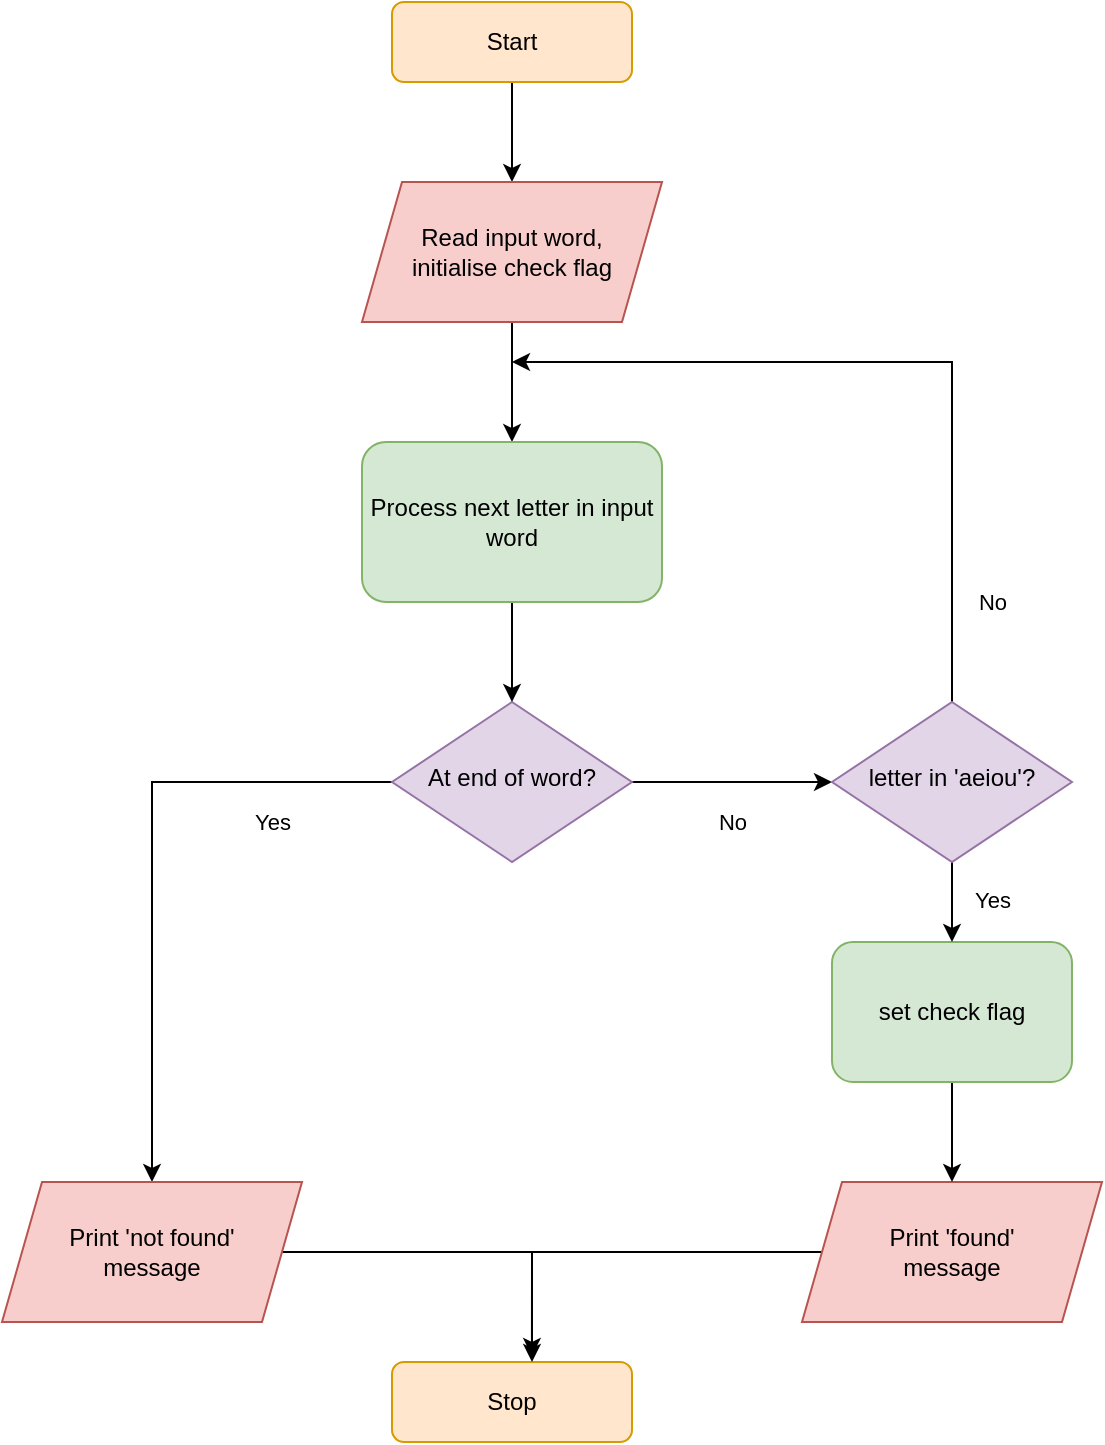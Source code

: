<mxfile version="18.2.0" type="device"><diagram id="C5RBs43oDa-KdzZeNtuy" name="Page-1"><mxGraphModel dx="1422" dy="794" grid="1" gridSize="10" guides="1" tooltips="1" connect="1" arrows="1" fold="1" page="1" pageScale="1" pageWidth="827" pageHeight="1169" math="0" shadow="0"><root><mxCell id="WIyWlLk6GJQsqaUBKTNV-0"/><mxCell id="WIyWlLk6GJQsqaUBKTNV-1" parent="WIyWlLk6GJQsqaUBKTNV-0"/><mxCell id="U-nPpS-kRENwz76sk8Aw-7" style="edgeStyle=orthogonalEdgeStyle;rounded=0;orthogonalLoop=1;jettySize=auto;html=1;exitX=0.5;exitY=1;exitDx=0;exitDy=0;entryX=0.5;entryY=0;entryDx=0;entryDy=0;" parent="WIyWlLk6GJQsqaUBKTNV-1" source="WIyWlLk6GJQsqaUBKTNV-3" target="U-nPpS-kRENwz76sk8Aw-1" edge="1"><mxGeometry relative="1" as="geometry"/></mxCell><mxCell id="WIyWlLk6GJQsqaUBKTNV-3" value="Start" style="rounded=1;whiteSpace=wrap;html=1;fontSize=12;glass=0;strokeWidth=1;shadow=0;fillColor=#ffe6cc;strokeColor=#d79b00;" parent="WIyWlLk6GJQsqaUBKTNV-1" vertex="1"><mxGeometry x="340" y="20" width="120" height="40" as="geometry"/></mxCell><mxCell id="U-nPpS-kRENwz76sk8Aw-13" value="Yes" style="edgeStyle=orthogonalEdgeStyle;rounded=0;orthogonalLoop=1;jettySize=auto;html=1;entryX=0.5;entryY=0;entryDx=0;entryDy=0;" parent="WIyWlLk6GJQsqaUBKTNV-1" source="WIyWlLk6GJQsqaUBKTNV-6" target="U-nPpS-kRENwz76sk8Aw-20" edge="1"><mxGeometry x="-0.625" y="20" relative="1" as="geometry"><mxPoint x="220" y="560" as="targetPoint"/><mxPoint as="offset"/></mxGeometry></mxCell><mxCell id="U-nPpS-kRENwz76sk8Aw-37" value="No" style="edgeStyle=orthogonalEdgeStyle;rounded=0;orthogonalLoop=1;jettySize=auto;html=1;exitX=1;exitY=0.5;exitDx=0;exitDy=0;" parent="WIyWlLk6GJQsqaUBKTNV-1" source="WIyWlLk6GJQsqaUBKTNV-6" target="U-nPpS-kRENwz76sk8Aw-28" edge="1"><mxGeometry y="-20" relative="1" as="geometry"><mxPoint as="offset"/></mxGeometry></mxCell><mxCell id="WIyWlLk6GJQsqaUBKTNV-6" value="At end of word?" style="rhombus;whiteSpace=wrap;html=1;shadow=0;fontFamily=Helvetica;fontSize=12;align=center;strokeWidth=1;spacing=6;spacingTop=-4;fillColor=#e1d5e7;strokeColor=#9673a6;" parent="WIyWlLk6GJQsqaUBKTNV-1" vertex="1"><mxGeometry x="340" y="370" width="120" height="80" as="geometry"/></mxCell><mxCell id="WIyWlLk6GJQsqaUBKTNV-11" value="Stop" style="rounded=1;whiteSpace=wrap;html=1;fontSize=12;glass=0;strokeWidth=1;shadow=0;fillColor=#ffe6cc;strokeColor=#d79b00;" parent="WIyWlLk6GJQsqaUBKTNV-1" vertex="1"><mxGeometry x="340" y="700" width="120" height="40" as="geometry"/></mxCell><mxCell id="U-nPpS-kRENwz76sk8Aw-19" style="edgeStyle=orthogonalEdgeStyle;rounded=0;orthogonalLoop=1;jettySize=auto;html=1;exitX=0.5;exitY=1;exitDx=0;exitDy=0;entryX=0.5;entryY=0;entryDx=0;entryDy=0;" parent="WIyWlLk6GJQsqaUBKTNV-1" source="U-nPpS-kRENwz76sk8Aw-1" target="U-nPpS-kRENwz76sk8Aw-17" edge="1"><mxGeometry relative="1" as="geometry"/></mxCell><mxCell id="U-nPpS-kRENwz76sk8Aw-1" value="Read input word, &lt;br&gt;initialise check flag" style="shape=parallelogram;perimeter=parallelogramPerimeter;whiteSpace=wrap;html=1;fixedSize=1;fillColor=#f8cecc;strokeColor=#b85450;" parent="WIyWlLk6GJQsqaUBKTNV-1" vertex="1"><mxGeometry x="325" y="110" width="150" height="70" as="geometry"/></mxCell><mxCell id="U-nPpS-kRENwz76sk8Aw-26" value="" style="edgeStyle=orthogonalEdgeStyle;rounded=0;orthogonalLoop=1;jettySize=auto;html=1;" parent="WIyWlLk6GJQsqaUBKTNV-1" source="U-nPpS-kRENwz76sk8Aw-17" target="WIyWlLk6GJQsqaUBKTNV-6" edge="1"><mxGeometry relative="1" as="geometry"/></mxCell><mxCell id="U-nPpS-kRENwz76sk8Aw-17" value="Process next letter in input word" style="rounded=1;whiteSpace=wrap;html=1;fontSize=12;glass=0;strokeWidth=1;shadow=0;fillColor=#d5e8d4;strokeColor=#82b366;" parent="WIyWlLk6GJQsqaUBKTNV-1" vertex="1"><mxGeometry x="325" y="240" width="150" height="80" as="geometry"/></mxCell><mxCell id="U-nPpS-kRENwz76sk8Aw-35" style="edgeStyle=orthogonalEdgeStyle;rounded=0;orthogonalLoop=1;jettySize=auto;html=1;" parent="WIyWlLk6GJQsqaUBKTNV-1" source="U-nPpS-kRENwz76sk8Aw-20" target="WIyWlLk6GJQsqaUBKTNV-11" edge="1"><mxGeometry relative="1" as="geometry"><mxPoint x="400" y="690" as="targetPoint"/><Array as="points"><mxPoint x="410" y="645"/></Array></mxGeometry></mxCell><mxCell id="U-nPpS-kRENwz76sk8Aw-20" value="Print 'not found' &lt;br&gt;message" style="shape=parallelogram;perimeter=parallelogramPerimeter;whiteSpace=wrap;html=1;fixedSize=1;fillColor=#f8cecc;strokeColor=#b85450;" parent="WIyWlLk6GJQsqaUBKTNV-1" vertex="1"><mxGeometry x="145" y="610" width="150" height="70" as="geometry"/></mxCell><mxCell id="gA1ab4w2PxCdgRGckhCc-0" style="edgeStyle=orthogonalEdgeStyle;rounded=0;orthogonalLoop=1;jettySize=auto;html=1;entryX=0.583;entryY=-0.075;entryDx=0;entryDy=0;entryPerimeter=0;" edge="1" parent="WIyWlLk6GJQsqaUBKTNV-1" source="U-nPpS-kRENwz76sk8Aw-23" target="WIyWlLk6GJQsqaUBKTNV-11"><mxGeometry relative="1" as="geometry"><mxPoint x="410" y="645" as="targetPoint"/></mxGeometry></mxCell><mxCell id="U-nPpS-kRENwz76sk8Aw-23" value="Print 'found' &lt;br&gt;message" style="shape=parallelogram;perimeter=parallelogramPerimeter;whiteSpace=wrap;html=1;fixedSize=1;fillColor=#f8cecc;strokeColor=#b85450;" parent="WIyWlLk6GJQsqaUBKTNV-1" vertex="1"><mxGeometry x="545" y="610" width="150" height="70" as="geometry"/></mxCell><mxCell id="U-nPpS-kRENwz76sk8Aw-32" style="edgeStyle=orthogonalEdgeStyle;rounded=0;orthogonalLoop=1;jettySize=auto;html=1;" parent="WIyWlLk6GJQsqaUBKTNV-1" source="U-nPpS-kRENwz76sk8Aw-24" target="U-nPpS-kRENwz76sk8Aw-23" edge="1"><mxGeometry relative="1" as="geometry"/></mxCell><mxCell id="U-nPpS-kRENwz76sk8Aw-24" value="set check flag" style="rounded=1;whiteSpace=wrap;html=1;fontSize=12;glass=0;strokeWidth=1;shadow=0;fillColor=#d5e8d4;strokeColor=#82b366;" parent="WIyWlLk6GJQsqaUBKTNV-1" vertex="1"><mxGeometry x="560" y="490" width="120" height="70" as="geometry"/></mxCell><mxCell id="U-nPpS-kRENwz76sk8Aw-30" value="Yes" style="edgeStyle=orthogonalEdgeStyle;rounded=0;orthogonalLoop=1;jettySize=auto;html=1;exitX=0.5;exitY=1;exitDx=0;exitDy=0;entryX=0.5;entryY=0;entryDx=0;entryDy=0;" parent="WIyWlLk6GJQsqaUBKTNV-1" source="U-nPpS-kRENwz76sk8Aw-28" target="U-nPpS-kRENwz76sk8Aw-24" edge="1"><mxGeometry x="-0.067" y="20" relative="1" as="geometry"><mxPoint as="offset"/></mxGeometry></mxCell><mxCell id="U-nPpS-kRENwz76sk8Aw-40" value="No" style="edgeStyle=orthogonalEdgeStyle;rounded=0;orthogonalLoop=1;jettySize=auto;html=1;exitX=0.5;exitY=0;exitDx=0;exitDy=0;" parent="WIyWlLk6GJQsqaUBKTNV-1" source="U-nPpS-kRENwz76sk8Aw-28" edge="1"><mxGeometry x="-0.744" y="-20" relative="1" as="geometry"><mxPoint x="400" y="200" as="targetPoint"/><Array as="points"><mxPoint x="620" y="200"/></Array><mxPoint as="offset"/></mxGeometry></mxCell><mxCell id="U-nPpS-kRENwz76sk8Aw-28" value="letter in 'aeiou'?" style="rhombus;whiteSpace=wrap;html=1;shadow=0;fontFamily=Helvetica;fontSize=12;align=center;strokeWidth=1;spacing=6;spacingTop=-4;fillColor=#e1d5e7;strokeColor=#9673a6;" parent="WIyWlLk6GJQsqaUBKTNV-1" vertex="1"><mxGeometry x="560" y="370" width="120" height="80" as="geometry"/></mxCell></root></mxGraphModel></diagram></mxfile>